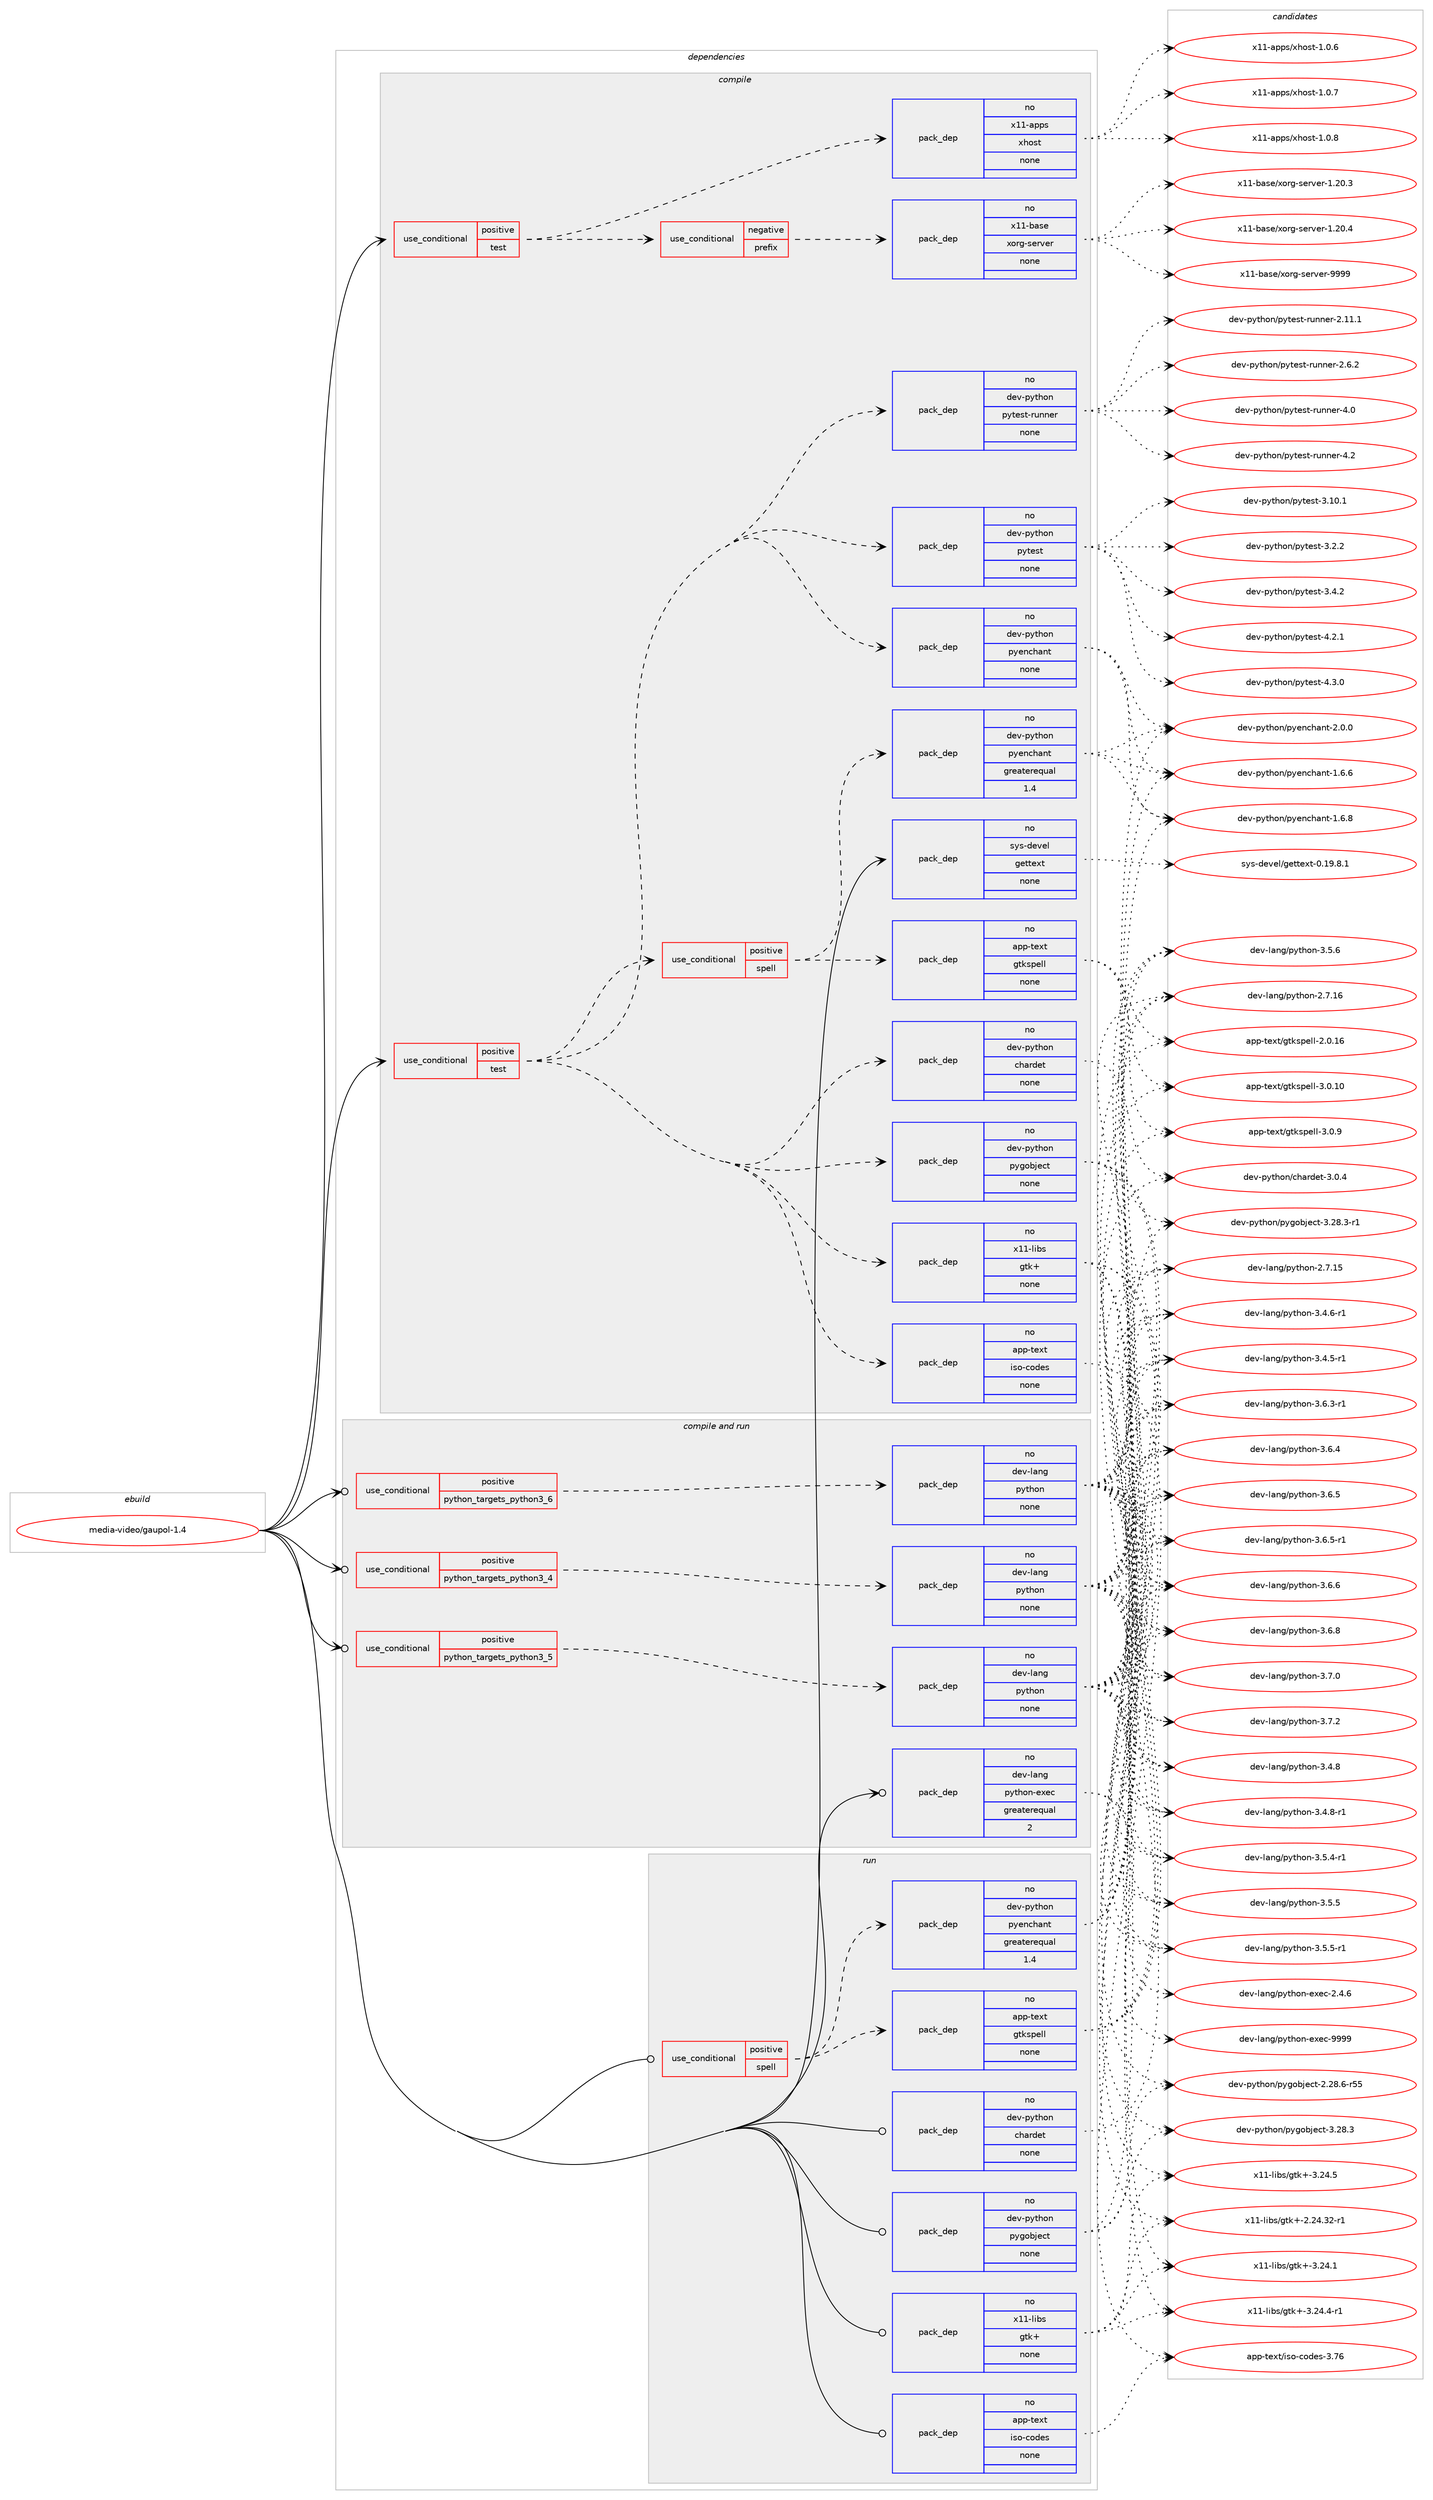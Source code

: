 digraph prolog {

# *************
# Graph options
# *************

newrank=true;
concentrate=true;
compound=true;
graph [rankdir=LR,fontname=Helvetica,fontsize=10,ranksep=1.5];#, ranksep=2.5, nodesep=0.2];
edge  [arrowhead=vee];
node  [fontname=Helvetica,fontsize=10];

# **********
# The ebuild
# **********

subgraph cluster_leftcol {
color=gray;
rank=same;
label=<<i>ebuild</i>>;
id [label="media-video/gaupol-1.4", color=red, width=4, href="../media-video/gaupol-1.4.svg"];
}

# ****************
# The dependencies
# ****************

subgraph cluster_midcol {
color=gray;
label=<<i>dependencies</i>>;
subgraph cluster_compile {
fillcolor="#eeeeee";
style=filled;
label=<<i>compile</i>>;
subgraph cond440106 {
dependency1637009 [label=<<TABLE BORDER="0" CELLBORDER="1" CELLSPACING="0" CELLPADDING="4"><TR><TD ROWSPAN="3" CELLPADDING="10">use_conditional</TD></TR><TR><TD>positive</TD></TR><TR><TD>test</TD></TR></TABLE>>, shape=none, color=red];
subgraph cond440107 {
dependency1637010 [label=<<TABLE BORDER="0" CELLBORDER="1" CELLSPACING="0" CELLPADDING="4"><TR><TD ROWSPAN="3" CELLPADDING="10">use_conditional</TD></TR><TR><TD>negative</TD></TR><TR><TD>prefix</TD></TR></TABLE>>, shape=none, color=red];
subgraph pack1170478 {
dependency1637011 [label=<<TABLE BORDER="0" CELLBORDER="1" CELLSPACING="0" CELLPADDING="4" WIDTH="220"><TR><TD ROWSPAN="6" CELLPADDING="30">pack_dep</TD></TR><TR><TD WIDTH="110">no</TD></TR><TR><TD>x11-base</TD></TR><TR><TD>xorg-server</TD></TR><TR><TD>none</TD></TR><TR><TD></TD></TR></TABLE>>, shape=none, color=blue];
}
dependency1637010:e -> dependency1637011:w [weight=20,style="dashed",arrowhead="vee"];
}
dependency1637009:e -> dependency1637010:w [weight=20,style="dashed",arrowhead="vee"];
subgraph pack1170479 {
dependency1637012 [label=<<TABLE BORDER="0" CELLBORDER="1" CELLSPACING="0" CELLPADDING="4" WIDTH="220"><TR><TD ROWSPAN="6" CELLPADDING="30">pack_dep</TD></TR><TR><TD WIDTH="110">no</TD></TR><TR><TD>x11-apps</TD></TR><TR><TD>xhost</TD></TR><TR><TD>none</TD></TR><TR><TD></TD></TR></TABLE>>, shape=none, color=blue];
}
dependency1637009:e -> dependency1637012:w [weight=20,style="dashed",arrowhead="vee"];
}
id:e -> dependency1637009:w [weight=20,style="solid",arrowhead="vee"];
subgraph cond440108 {
dependency1637013 [label=<<TABLE BORDER="0" CELLBORDER="1" CELLSPACING="0" CELLPADDING="4"><TR><TD ROWSPAN="3" CELLPADDING="10">use_conditional</TD></TR><TR><TD>positive</TD></TR><TR><TD>test</TD></TR></TABLE>>, shape=none, color=red];
subgraph pack1170480 {
dependency1637014 [label=<<TABLE BORDER="0" CELLBORDER="1" CELLSPACING="0" CELLPADDING="4" WIDTH="220"><TR><TD ROWSPAN="6" CELLPADDING="30">pack_dep</TD></TR><TR><TD WIDTH="110">no</TD></TR><TR><TD>app-text</TD></TR><TR><TD>iso-codes</TD></TR><TR><TD>none</TD></TR><TR><TD></TD></TR></TABLE>>, shape=none, color=blue];
}
dependency1637013:e -> dependency1637014:w [weight=20,style="dashed",arrowhead="vee"];
subgraph pack1170481 {
dependency1637015 [label=<<TABLE BORDER="0" CELLBORDER="1" CELLSPACING="0" CELLPADDING="4" WIDTH="220"><TR><TD ROWSPAN="6" CELLPADDING="30">pack_dep</TD></TR><TR><TD WIDTH="110">no</TD></TR><TR><TD>dev-python</TD></TR><TR><TD>chardet</TD></TR><TR><TD>none</TD></TR><TR><TD></TD></TR></TABLE>>, shape=none, color=blue];
}
dependency1637013:e -> dependency1637015:w [weight=20,style="dashed",arrowhead="vee"];
subgraph pack1170482 {
dependency1637016 [label=<<TABLE BORDER="0" CELLBORDER="1" CELLSPACING="0" CELLPADDING="4" WIDTH="220"><TR><TD ROWSPAN="6" CELLPADDING="30">pack_dep</TD></TR><TR><TD WIDTH="110">no</TD></TR><TR><TD>dev-python</TD></TR><TR><TD>pygobject</TD></TR><TR><TD>none</TD></TR><TR><TD></TD></TR></TABLE>>, shape=none, color=blue];
}
dependency1637013:e -> dependency1637016:w [weight=20,style="dashed",arrowhead="vee"];
subgraph pack1170483 {
dependency1637017 [label=<<TABLE BORDER="0" CELLBORDER="1" CELLSPACING="0" CELLPADDING="4" WIDTH="220"><TR><TD ROWSPAN="6" CELLPADDING="30">pack_dep</TD></TR><TR><TD WIDTH="110">no</TD></TR><TR><TD>x11-libs</TD></TR><TR><TD>gtk+</TD></TR><TR><TD>none</TD></TR><TR><TD></TD></TR></TABLE>>, shape=none, color=blue];
}
dependency1637013:e -> dependency1637017:w [weight=20,style="dashed",arrowhead="vee"];
subgraph cond440109 {
dependency1637018 [label=<<TABLE BORDER="0" CELLBORDER="1" CELLSPACING="0" CELLPADDING="4"><TR><TD ROWSPAN="3" CELLPADDING="10">use_conditional</TD></TR><TR><TD>positive</TD></TR><TR><TD>spell</TD></TR></TABLE>>, shape=none, color=red];
subgraph pack1170484 {
dependency1637019 [label=<<TABLE BORDER="0" CELLBORDER="1" CELLSPACING="0" CELLPADDING="4" WIDTH="220"><TR><TD ROWSPAN="6" CELLPADDING="30">pack_dep</TD></TR><TR><TD WIDTH="110">no</TD></TR><TR><TD>app-text</TD></TR><TR><TD>gtkspell</TD></TR><TR><TD>none</TD></TR><TR><TD></TD></TR></TABLE>>, shape=none, color=blue];
}
dependency1637018:e -> dependency1637019:w [weight=20,style="dashed",arrowhead="vee"];
subgraph pack1170485 {
dependency1637020 [label=<<TABLE BORDER="0" CELLBORDER="1" CELLSPACING="0" CELLPADDING="4" WIDTH="220"><TR><TD ROWSPAN="6" CELLPADDING="30">pack_dep</TD></TR><TR><TD WIDTH="110">no</TD></TR><TR><TD>dev-python</TD></TR><TR><TD>pyenchant</TD></TR><TR><TD>greaterequal</TD></TR><TR><TD>1.4</TD></TR></TABLE>>, shape=none, color=blue];
}
dependency1637018:e -> dependency1637020:w [weight=20,style="dashed",arrowhead="vee"];
}
dependency1637013:e -> dependency1637018:w [weight=20,style="dashed",arrowhead="vee"];
subgraph pack1170486 {
dependency1637021 [label=<<TABLE BORDER="0" CELLBORDER="1" CELLSPACING="0" CELLPADDING="4" WIDTH="220"><TR><TD ROWSPAN="6" CELLPADDING="30">pack_dep</TD></TR><TR><TD WIDTH="110">no</TD></TR><TR><TD>dev-python</TD></TR><TR><TD>pyenchant</TD></TR><TR><TD>none</TD></TR><TR><TD></TD></TR></TABLE>>, shape=none, color=blue];
}
dependency1637013:e -> dependency1637021:w [weight=20,style="dashed",arrowhead="vee"];
subgraph pack1170487 {
dependency1637022 [label=<<TABLE BORDER="0" CELLBORDER="1" CELLSPACING="0" CELLPADDING="4" WIDTH="220"><TR><TD ROWSPAN="6" CELLPADDING="30">pack_dep</TD></TR><TR><TD WIDTH="110">no</TD></TR><TR><TD>dev-python</TD></TR><TR><TD>pytest</TD></TR><TR><TD>none</TD></TR><TR><TD></TD></TR></TABLE>>, shape=none, color=blue];
}
dependency1637013:e -> dependency1637022:w [weight=20,style="dashed",arrowhead="vee"];
subgraph pack1170488 {
dependency1637023 [label=<<TABLE BORDER="0" CELLBORDER="1" CELLSPACING="0" CELLPADDING="4" WIDTH="220"><TR><TD ROWSPAN="6" CELLPADDING="30">pack_dep</TD></TR><TR><TD WIDTH="110">no</TD></TR><TR><TD>dev-python</TD></TR><TR><TD>pytest-runner</TD></TR><TR><TD>none</TD></TR><TR><TD></TD></TR></TABLE>>, shape=none, color=blue];
}
dependency1637013:e -> dependency1637023:w [weight=20,style="dashed",arrowhead="vee"];
}
id:e -> dependency1637013:w [weight=20,style="solid",arrowhead="vee"];
subgraph pack1170489 {
dependency1637024 [label=<<TABLE BORDER="0" CELLBORDER="1" CELLSPACING="0" CELLPADDING="4" WIDTH="220"><TR><TD ROWSPAN="6" CELLPADDING="30">pack_dep</TD></TR><TR><TD WIDTH="110">no</TD></TR><TR><TD>sys-devel</TD></TR><TR><TD>gettext</TD></TR><TR><TD>none</TD></TR><TR><TD></TD></TR></TABLE>>, shape=none, color=blue];
}
id:e -> dependency1637024:w [weight=20,style="solid",arrowhead="vee"];
}
subgraph cluster_compileandrun {
fillcolor="#eeeeee";
style=filled;
label=<<i>compile and run</i>>;
subgraph cond440110 {
dependency1637025 [label=<<TABLE BORDER="0" CELLBORDER="1" CELLSPACING="0" CELLPADDING="4"><TR><TD ROWSPAN="3" CELLPADDING="10">use_conditional</TD></TR><TR><TD>positive</TD></TR><TR><TD>python_targets_python3_4</TD></TR></TABLE>>, shape=none, color=red];
subgraph pack1170490 {
dependency1637026 [label=<<TABLE BORDER="0" CELLBORDER="1" CELLSPACING="0" CELLPADDING="4" WIDTH="220"><TR><TD ROWSPAN="6" CELLPADDING="30">pack_dep</TD></TR><TR><TD WIDTH="110">no</TD></TR><TR><TD>dev-lang</TD></TR><TR><TD>python</TD></TR><TR><TD>none</TD></TR><TR><TD></TD></TR></TABLE>>, shape=none, color=blue];
}
dependency1637025:e -> dependency1637026:w [weight=20,style="dashed",arrowhead="vee"];
}
id:e -> dependency1637025:w [weight=20,style="solid",arrowhead="odotvee"];
subgraph cond440111 {
dependency1637027 [label=<<TABLE BORDER="0" CELLBORDER="1" CELLSPACING="0" CELLPADDING="4"><TR><TD ROWSPAN="3" CELLPADDING="10">use_conditional</TD></TR><TR><TD>positive</TD></TR><TR><TD>python_targets_python3_5</TD></TR></TABLE>>, shape=none, color=red];
subgraph pack1170491 {
dependency1637028 [label=<<TABLE BORDER="0" CELLBORDER="1" CELLSPACING="0" CELLPADDING="4" WIDTH="220"><TR><TD ROWSPAN="6" CELLPADDING="30">pack_dep</TD></TR><TR><TD WIDTH="110">no</TD></TR><TR><TD>dev-lang</TD></TR><TR><TD>python</TD></TR><TR><TD>none</TD></TR><TR><TD></TD></TR></TABLE>>, shape=none, color=blue];
}
dependency1637027:e -> dependency1637028:w [weight=20,style="dashed",arrowhead="vee"];
}
id:e -> dependency1637027:w [weight=20,style="solid",arrowhead="odotvee"];
subgraph cond440112 {
dependency1637029 [label=<<TABLE BORDER="0" CELLBORDER="1" CELLSPACING="0" CELLPADDING="4"><TR><TD ROWSPAN="3" CELLPADDING="10">use_conditional</TD></TR><TR><TD>positive</TD></TR><TR><TD>python_targets_python3_6</TD></TR></TABLE>>, shape=none, color=red];
subgraph pack1170492 {
dependency1637030 [label=<<TABLE BORDER="0" CELLBORDER="1" CELLSPACING="0" CELLPADDING="4" WIDTH="220"><TR><TD ROWSPAN="6" CELLPADDING="30">pack_dep</TD></TR><TR><TD WIDTH="110">no</TD></TR><TR><TD>dev-lang</TD></TR><TR><TD>python</TD></TR><TR><TD>none</TD></TR><TR><TD></TD></TR></TABLE>>, shape=none, color=blue];
}
dependency1637029:e -> dependency1637030:w [weight=20,style="dashed",arrowhead="vee"];
}
id:e -> dependency1637029:w [weight=20,style="solid",arrowhead="odotvee"];
subgraph pack1170493 {
dependency1637031 [label=<<TABLE BORDER="0" CELLBORDER="1" CELLSPACING="0" CELLPADDING="4" WIDTH="220"><TR><TD ROWSPAN="6" CELLPADDING="30">pack_dep</TD></TR><TR><TD WIDTH="110">no</TD></TR><TR><TD>dev-lang</TD></TR><TR><TD>python-exec</TD></TR><TR><TD>greaterequal</TD></TR><TR><TD>2</TD></TR></TABLE>>, shape=none, color=blue];
}
id:e -> dependency1637031:w [weight=20,style="solid",arrowhead="odotvee"];
}
subgraph cluster_run {
fillcolor="#eeeeee";
style=filled;
label=<<i>run</i>>;
subgraph cond440113 {
dependency1637032 [label=<<TABLE BORDER="0" CELLBORDER="1" CELLSPACING="0" CELLPADDING="4"><TR><TD ROWSPAN="3" CELLPADDING="10">use_conditional</TD></TR><TR><TD>positive</TD></TR><TR><TD>spell</TD></TR></TABLE>>, shape=none, color=red];
subgraph pack1170494 {
dependency1637033 [label=<<TABLE BORDER="0" CELLBORDER="1" CELLSPACING="0" CELLPADDING="4" WIDTH="220"><TR><TD ROWSPAN="6" CELLPADDING="30">pack_dep</TD></TR><TR><TD WIDTH="110">no</TD></TR><TR><TD>app-text</TD></TR><TR><TD>gtkspell</TD></TR><TR><TD>none</TD></TR><TR><TD></TD></TR></TABLE>>, shape=none, color=blue];
}
dependency1637032:e -> dependency1637033:w [weight=20,style="dashed",arrowhead="vee"];
subgraph pack1170495 {
dependency1637034 [label=<<TABLE BORDER="0" CELLBORDER="1" CELLSPACING="0" CELLPADDING="4" WIDTH="220"><TR><TD ROWSPAN="6" CELLPADDING="30">pack_dep</TD></TR><TR><TD WIDTH="110">no</TD></TR><TR><TD>dev-python</TD></TR><TR><TD>pyenchant</TD></TR><TR><TD>greaterequal</TD></TR><TR><TD>1.4</TD></TR></TABLE>>, shape=none, color=blue];
}
dependency1637032:e -> dependency1637034:w [weight=20,style="dashed",arrowhead="vee"];
}
id:e -> dependency1637032:w [weight=20,style="solid",arrowhead="odot"];
subgraph pack1170496 {
dependency1637035 [label=<<TABLE BORDER="0" CELLBORDER="1" CELLSPACING="0" CELLPADDING="4" WIDTH="220"><TR><TD ROWSPAN="6" CELLPADDING="30">pack_dep</TD></TR><TR><TD WIDTH="110">no</TD></TR><TR><TD>app-text</TD></TR><TR><TD>iso-codes</TD></TR><TR><TD>none</TD></TR><TR><TD></TD></TR></TABLE>>, shape=none, color=blue];
}
id:e -> dependency1637035:w [weight=20,style="solid",arrowhead="odot"];
subgraph pack1170497 {
dependency1637036 [label=<<TABLE BORDER="0" CELLBORDER="1" CELLSPACING="0" CELLPADDING="4" WIDTH="220"><TR><TD ROWSPAN="6" CELLPADDING="30">pack_dep</TD></TR><TR><TD WIDTH="110">no</TD></TR><TR><TD>dev-python</TD></TR><TR><TD>chardet</TD></TR><TR><TD>none</TD></TR><TR><TD></TD></TR></TABLE>>, shape=none, color=blue];
}
id:e -> dependency1637036:w [weight=20,style="solid",arrowhead="odot"];
subgraph pack1170498 {
dependency1637037 [label=<<TABLE BORDER="0" CELLBORDER="1" CELLSPACING="0" CELLPADDING="4" WIDTH="220"><TR><TD ROWSPAN="6" CELLPADDING="30">pack_dep</TD></TR><TR><TD WIDTH="110">no</TD></TR><TR><TD>dev-python</TD></TR><TR><TD>pygobject</TD></TR><TR><TD>none</TD></TR><TR><TD></TD></TR></TABLE>>, shape=none, color=blue];
}
id:e -> dependency1637037:w [weight=20,style="solid",arrowhead="odot"];
subgraph pack1170499 {
dependency1637038 [label=<<TABLE BORDER="0" CELLBORDER="1" CELLSPACING="0" CELLPADDING="4" WIDTH="220"><TR><TD ROWSPAN="6" CELLPADDING="30">pack_dep</TD></TR><TR><TD WIDTH="110">no</TD></TR><TR><TD>x11-libs</TD></TR><TR><TD>gtk+</TD></TR><TR><TD>none</TD></TR><TR><TD></TD></TR></TABLE>>, shape=none, color=blue];
}
id:e -> dependency1637038:w [weight=20,style="solid",arrowhead="odot"];
}
}

# **************
# The candidates
# **************

subgraph cluster_choices {
rank=same;
color=gray;
label=<<i>candidates</i>>;

subgraph choice1170478 {
color=black;
nodesep=1;
choice1204949459897115101471201111141034511510111411810111445494650484651 [label="x11-base/xorg-server-1.20.3", color=red, width=4,href="../x11-base/xorg-server-1.20.3.svg"];
choice1204949459897115101471201111141034511510111411810111445494650484652 [label="x11-base/xorg-server-1.20.4", color=red, width=4,href="../x11-base/xorg-server-1.20.4.svg"];
choice120494945989711510147120111114103451151011141181011144557575757 [label="x11-base/xorg-server-9999", color=red, width=4,href="../x11-base/xorg-server-9999.svg"];
dependency1637011:e -> choice1204949459897115101471201111141034511510111411810111445494650484651:w [style=dotted,weight="100"];
dependency1637011:e -> choice1204949459897115101471201111141034511510111411810111445494650484652:w [style=dotted,weight="100"];
dependency1637011:e -> choice120494945989711510147120111114103451151011141181011144557575757:w [style=dotted,weight="100"];
}
subgraph choice1170479 {
color=black;
nodesep=1;
choice1204949459711211211547120104111115116454946484654 [label="x11-apps/xhost-1.0.6", color=red, width=4,href="../x11-apps/xhost-1.0.6.svg"];
choice1204949459711211211547120104111115116454946484655 [label="x11-apps/xhost-1.0.7", color=red, width=4,href="../x11-apps/xhost-1.0.7.svg"];
choice1204949459711211211547120104111115116454946484656 [label="x11-apps/xhost-1.0.8", color=red, width=4,href="../x11-apps/xhost-1.0.8.svg"];
dependency1637012:e -> choice1204949459711211211547120104111115116454946484654:w [style=dotted,weight="100"];
dependency1637012:e -> choice1204949459711211211547120104111115116454946484655:w [style=dotted,weight="100"];
dependency1637012:e -> choice1204949459711211211547120104111115116454946484656:w [style=dotted,weight="100"];
}
subgraph choice1170480 {
color=black;
nodesep=1;
choice97112112451161011201164710511511145991111001011154551465554 [label="app-text/iso-codes-3.76", color=red, width=4,href="../app-text/iso-codes-3.76.svg"];
dependency1637014:e -> choice97112112451161011201164710511511145991111001011154551465554:w [style=dotted,weight="100"];
}
subgraph choice1170481 {
color=black;
nodesep=1;
choice10010111845112121116104111110479910497114100101116455146484652 [label="dev-python/chardet-3.0.4", color=red, width=4,href="../dev-python/chardet-3.0.4.svg"];
dependency1637015:e -> choice10010111845112121116104111110479910497114100101116455146484652:w [style=dotted,weight="100"];
}
subgraph choice1170482 {
color=black;
nodesep=1;
choice1001011184511212111610411111047112121103111981061019911645504650564654451145353 [label="dev-python/pygobject-2.28.6-r55", color=red, width=4,href="../dev-python/pygobject-2.28.6-r55.svg"];
choice1001011184511212111610411111047112121103111981061019911645514650564651 [label="dev-python/pygobject-3.28.3", color=red, width=4,href="../dev-python/pygobject-3.28.3.svg"];
choice10010111845112121116104111110471121211031119810610199116455146505646514511449 [label="dev-python/pygobject-3.28.3-r1", color=red, width=4,href="../dev-python/pygobject-3.28.3-r1.svg"];
dependency1637016:e -> choice1001011184511212111610411111047112121103111981061019911645504650564654451145353:w [style=dotted,weight="100"];
dependency1637016:e -> choice1001011184511212111610411111047112121103111981061019911645514650564651:w [style=dotted,weight="100"];
dependency1637016:e -> choice10010111845112121116104111110471121211031119810610199116455146505646514511449:w [style=dotted,weight="100"];
}
subgraph choice1170483 {
color=black;
nodesep=1;
choice12049494510810598115471031161074345504650524651504511449 [label="x11-libs/gtk+-2.24.32-r1", color=red, width=4,href="../x11-libs/gtk+-2.24.32-r1.svg"];
choice12049494510810598115471031161074345514650524649 [label="x11-libs/gtk+-3.24.1", color=red, width=4,href="../x11-libs/gtk+-3.24.1.svg"];
choice120494945108105981154710311610743455146505246524511449 [label="x11-libs/gtk+-3.24.4-r1", color=red, width=4,href="../x11-libs/gtk+-3.24.4-r1.svg"];
choice12049494510810598115471031161074345514650524653 [label="x11-libs/gtk+-3.24.5", color=red, width=4,href="../x11-libs/gtk+-3.24.5.svg"];
dependency1637017:e -> choice12049494510810598115471031161074345504650524651504511449:w [style=dotted,weight="100"];
dependency1637017:e -> choice12049494510810598115471031161074345514650524649:w [style=dotted,weight="100"];
dependency1637017:e -> choice120494945108105981154710311610743455146505246524511449:w [style=dotted,weight="100"];
dependency1637017:e -> choice12049494510810598115471031161074345514650524653:w [style=dotted,weight="100"];
}
subgraph choice1170484 {
color=black;
nodesep=1;
choice97112112451161011201164710311610711511210110810845504648464954 [label="app-text/gtkspell-2.0.16", color=red, width=4,href="../app-text/gtkspell-2.0.16.svg"];
choice97112112451161011201164710311610711511210110810845514648464948 [label="app-text/gtkspell-3.0.10", color=red, width=4,href="../app-text/gtkspell-3.0.10.svg"];
choice971121124511610112011647103116107115112101108108455146484657 [label="app-text/gtkspell-3.0.9", color=red, width=4,href="../app-text/gtkspell-3.0.9.svg"];
dependency1637019:e -> choice97112112451161011201164710311610711511210110810845504648464954:w [style=dotted,weight="100"];
dependency1637019:e -> choice97112112451161011201164710311610711511210110810845514648464948:w [style=dotted,weight="100"];
dependency1637019:e -> choice971121124511610112011647103116107115112101108108455146484657:w [style=dotted,weight="100"];
}
subgraph choice1170485 {
color=black;
nodesep=1;
choice10010111845112121116104111110471121211011109910497110116454946544654 [label="dev-python/pyenchant-1.6.6", color=red, width=4,href="../dev-python/pyenchant-1.6.6.svg"];
choice10010111845112121116104111110471121211011109910497110116454946544656 [label="dev-python/pyenchant-1.6.8", color=red, width=4,href="../dev-python/pyenchant-1.6.8.svg"];
choice10010111845112121116104111110471121211011109910497110116455046484648 [label="dev-python/pyenchant-2.0.0", color=red, width=4,href="../dev-python/pyenchant-2.0.0.svg"];
dependency1637020:e -> choice10010111845112121116104111110471121211011109910497110116454946544654:w [style=dotted,weight="100"];
dependency1637020:e -> choice10010111845112121116104111110471121211011109910497110116454946544656:w [style=dotted,weight="100"];
dependency1637020:e -> choice10010111845112121116104111110471121211011109910497110116455046484648:w [style=dotted,weight="100"];
}
subgraph choice1170486 {
color=black;
nodesep=1;
choice10010111845112121116104111110471121211011109910497110116454946544654 [label="dev-python/pyenchant-1.6.6", color=red, width=4,href="../dev-python/pyenchant-1.6.6.svg"];
choice10010111845112121116104111110471121211011109910497110116454946544656 [label="dev-python/pyenchant-1.6.8", color=red, width=4,href="../dev-python/pyenchant-1.6.8.svg"];
choice10010111845112121116104111110471121211011109910497110116455046484648 [label="dev-python/pyenchant-2.0.0", color=red, width=4,href="../dev-python/pyenchant-2.0.0.svg"];
dependency1637021:e -> choice10010111845112121116104111110471121211011109910497110116454946544654:w [style=dotted,weight="100"];
dependency1637021:e -> choice10010111845112121116104111110471121211011109910497110116454946544656:w [style=dotted,weight="100"];
dependency1637021:e -> choice10010111845112121116104111110471121211011109910497110116455046484648:w [style=dotted,weight="100"];
}
subgraph choice1170487 {
color=black;
nodesep=1;
choice100101118451121211161041111104711212111610111511645514649484649 [label="dev-python/pytest-3.10.1", color=red, width=4,href="../dev-python/pytest-3.10.1.svg"];
choice1001011184511212111610411111047112121116101115116455146504650 [label="dev-python/pytest-3.2.2", color=red, width=4,href="../dev-python/pytest-3.2.2.svg"];
choice1001011184511212111610411111047112121116101115116455146524650 [label="dev-python/pytest-3.4.2", color=red, width=4,href="../dev-python/pytest-3.4.2.svg"];
choice1001011184511212111610411111047112121116101115116455246504649 [label="dev-python/pytest-4.2.1", color=red, width=4,href="../dev-python/pytest-4.2.1.svg"];
choice1001011184511212111610411111047112121116101115116455246514648 [label="dev-python/pytest-4.3.0", color=red, width=4,href="../dev-python/pytest-4.3.0.svg"];
dependency1637022:e -> choice100101118451121211161041111104711212111610111511645514649484649:w [style=dotted,weight="100"];
dependency1637022:e -> choice1001011184511212111610411111047112121116101115116455146504650:w [style=dotted,weight="100"];
dependency1637022:e -> choice1001011184511212111610411111047112121116101115116455146524650:w [style=dotted,weight="100"];
dependency1637022:e -> choice1001011184511212111610411111047112121116101115116455246504649:w [style=dotted,weight="100"];
dependency1637022:e -> choice1001011184511212111610411111047112121116101115116455246514648:w [style=dotted,weight="100"];
}
subgraph choice1170488 {
color=black;
nodesep=1;
choice10010111845112121116104111110471121211161011151164511411711011010111445504649494649 [label="dev-python/pytest-runner-2.11.1", color=red, width=4,href="../dev-python/pytest-runner-2.11.1.svg"];
choice100101118451121211161041111104711212111610111511645114117110110101114455046544650 [label="dev-python/pytest-runner-2.6.2", color=red, width=4,href="../dev-python/pytest-runner-2.6.2.svg"];
choice10010111845112121116104111110471121211161011151164511411711011010111445524648 [label="dev-python/pytest-runner-4.0", color=red, width=4,href="../dev-python/pytest-runner-4.0.svg"];
choice10010111845112121116104111110471121211161011151164511411711011010111445524650 [label="dev-python/pytest-runner-4.2", color=red, width=4,href="../dev-python/pytest-runner-4.2.svg"];
dependency1637023:e -> choice10010111845112121116104111110471121211161011151164511411711011010111445504649494649:w [style=dotted,weight="100"];
dependency1637023:e -> choice100101118451121211161041111104711212111610111511645114117110110101114455046544650:w [style=dotted,weight="100"];
dependency1637023:e -> choice10010111845112121116104111110471121211161011151164511411711011010111445524648:w [style=dotted,weight="100"];
dependency1637023:e -> choice10010111845112121116104111110471121211161011151164511411711011010111445524650:w [style=dotted,weight="100"];
}
subgraph choice1170489 {
color=black;
nodesep=1;
choice1151211154510010111810110847103101116116101120116454846495746564649 [label="sys-devel/gettext-0.19.8.1", color=red, width=4,href="../sys-devel/gettext-0.19.8.1.svg"];
dependency1637024:e -> choice1151211154510010111810110847103101116116101120116454846495746564649:w [style=dotted,weight="100"];
}
subgraph choice1170490 {
color=black;
nodesep=1;
choice10010111845108971101034711212111610411111045504655464953 [label="dev-lang/python-2.7.15", color=red, width=4,href="../dev-lang/python-2.7.15.svg"];
choice10010111845108971101034711212111610411111045504655464954 [label="dev-lang/python-2.7.16", color=red, width=4,href="../dev-lang/python-2.7.16.svg"];
choice1001011184510897110103471121211161041111104551465246534511449 [label="dev-lang/python-3.4.5-r1", color=red, width=4,href="../dev-lang/python-3.4.5-r1.svg"];
choice1001011184510897110103471121211161041111104551465246544511449 [label="dev-lang/python-3.4.6-r1", color=red, width=4,href="../dev-lang/python-3.4.6-r1.svg"];
choice100101118451089711010347112121116104111110455146524656 [label="dev-lang/python-3.4.8", color=red, width=4,href="../dev-lang/python-3.4.8.svg"];
choice1001011184510897110103471121211161041111104551465246564511449 [label="dev-lang/python-3.4.8-r1", color=red, width=4,href="../dev-lang/python-3.4.8-r1.svg"];
choice1001011184510897110103471121211161041111104551465346524511449 [label="dev-lang/python-3.5.4-r1", color=red, width=4,href="../dev-lang/python-3.5.4-r1.svg"];
choice100101118451089711010347112121116104111110455146534653 [label="dev-lang/python-3.5.5", color=red, width=4,href="../dev-lang/python-3.5.5.svg"];
choice1001011184510897110103471121211161041111104551465346534511449 [label="dev-lang/python-3.5.5-r1", color=red, width=4,href="../dev-lang/python-3.5.5-r1.svg"];
choice100101118451089711010347112121116104111110455146534654 [label="dev-lang/python-3.5.6", color=red, width=4,href="../dev-lang/python-3.5.6.svg"];
choice1001011184510897110103471121211161041111104551465446514511449 [label="dev-lang/python-3.6.3-r1", color=red, width=4,href="../dev-lang/python-3.6.3-r1.svg"];
choice100101118451089711010347112121116104111110455146544652 [label="dev-lang/python-3.6.4", color=red, width=4,href="../dev-lang/python-3.6.4.svg"];
choice100101118451089711010347112121116104111110455146544653 [label="dev-lang/python-3.6.5", color=red, width=4,href="../dev-lang/python-3.6.5.svg"];
choice1001011184510897110103471121211161041111104551465446534511449 [label="dev-lang/python-3.6.5-r1", color=red, width=4,href="../dev-lang/python-3.6.5-r1.svg"];
choice100101118451089711010347112121116104111110455146544654 [label="dev-lang/python-3.6.6", color=red, width=4,href="../dev-lang/python-3.6.6.svg"];
choice100101118451089711010347112121116104111110455146544656 [label="dev-lang/python-3.6.8", color=red, width=4,href="../dev-lang/python-3.6.8.svg"];
choice100101118451089711010347112121116104111110455146554648 [label="dev-lang/python-3.7.0", color=red, width=4,href="../dev-lang/python-3.7.0.svg"];
choice100101118451089711010347112121116104111110455146554650 [label="dev-lang/python-3.7.2", color=red, width=4,href="../dev-lang/python-3.7.2.svg"];
dependency1637026:e -> choice10010111845108971101034711212111610411111045504655464953:w [style=dotted,weight="100"];
dependency1637026:e -> choice10010111845108971101034711212111610411111045504655464954:w [style=dotted,weight="100"];
dependency1637026:e -> choice1001011184510897110103471121211161041111104551465246534511449:w [style=dotted,weight="100"];
dependency1637026:e -> choice1001011184510897110103471121211161041111104551465246544511449:w [style=dotted,weight="100"];
dependency1637026:e -> choice100101118451089711010347112121116104111110455146524656:w [style=dotted,weight="100"];
dependency1637026:e -> choice1001011184510897110103471121211161041111104551465246564511449:w [style=dotted,weight="100"];
dependency1637026:e -> choice1001011184510897110103471121211161041111104551465346524511449:w [style=dotted,weight="100"];
dependency1637026:e -> choice100101118451089711010347112121116104111110455146534653:w [style=dotted,weight="100"];
dependency1637026:e -> choice1001011184510897110103471121211161041111104551465346534511449:w [style=dotted,weight="100"];
dependency1637026:e -> choice100101118451089711010347112121116104111110455146534654:w [style=dotted,weight="100"];
dependency1637026:e -> choice1001011184510897110103471121211161041111104551465446514511449:w [style=dotted,weight="100"];
dependency1637026:e -> choice100101118451089711010347112121116104111110455146544652:w [style=dotted,weight="100"];
dependency1637026:e -> choice100101118451089711010347112121116104111110455146544653:w [style=dotted,weight="100"];
dependency1637026:e -> choice1001011184510897110103471121211161041111104551465446534511449:w [style=dotted,weight="100"];
dependency1637026:e -> choice100101118451089711010347112121116104111110455146544654:w [style=dotted,weight="100"];
dependency1637026:e -> choice100101118451089711010347112121116104111110455146544656:w [style=dotted,weight="100"];
dependency1637026:e -> choice100101118451089711010347112121116104111110455146554648:w [style=dotted,weight="100"];
dependency1637026:e -> choice100101118451089711010347112121116104111110455146554650:w [style=dotted,weight="100"];
}
subgraph choice1170491 {
color=black;
nodesep=1;
choice10010111845108971101034711212111610411111045504655464953 [label="dev-lang/python-2.7.15", color=red, width=4,href="../dev-lang/python-2.7.15.svg"];
choice10010111845108971101034711212111610411111045504655464954 [label="dev-lang/python-2.7.16", color=red, width=4,href="../dev-lang/python-2.7.16.svg"];
choice1001011184510897110103471121211161041111104551465246534511449 [label="dev-lang/python-3.4.5-r1", color=red, width=4,href="../dev-lang/python-3.4.5-r1.svg"];
choice1001011184510897110103471121211161041111104551465246544511449 [label="dev-lang/python-3.4.6-r1", color=red, width=4,href="../dev-lang/python-3.4.6-r1.svg"];
choice100101118451089711010347112121116104111110455146524656 [label="dev-lang/python-3.4.8", color=red, width=4,href="../dev-lang/python-3.4.8.svg"];
choice1001011184510897110103471121211161041111104551465246564511449 [label="dev-lang/python-3.4.8-r1", color=red, width=4,href="../dev-lang/python-3.4.8-r1.svg"];
choice1001011184510897110103471121211161041111104551465346524511449 [label="dev-lang/python-3.5.4-r1", color=red, width=4,href="../dev-lang/python-3.5.4-r1.svg"];
choice100101118451089711010347112121116104111110455146534653 [label="dev-lang/python-3.5.5", color=red, width=4,href="../dev-lang/python-3.5.5.svg"];
choice1001011184510897110103471121211161041111104551465346534511449 [label="dev-lang/python-3.5.5-r1", color=red, width=4,href="../dev-lang/python-3.5.5-r1.svg"];
choice100101118451089711010347112121116104111110455146534654 [label="dev-lang/python-3.5.6", color=red, width=4,href="../dev-lang/python-3.5.6.svg"];
choice1001011184510897110103471121211161041111104551465446514511449 [label="dev-lang/python-3.6.3-r1", color=red, width=4,href="../dev-lang/python-3.6.3-r1.svg"];
choice100101118451089711010347112121116104111110455146544652 [label="dev-lang/python-3.6.4", color=red, width=4,href="../dev-lang/python-3.6.4.svg"];
choice100101118451089711010347112121116104111110455146544653 [label="dev-lang/python-3.6.5", color=red, width=4,href="../dev-lang/python-3.6.5.svg"];
choice1001011184510897110103471121211161041111104551465446534511449 [label="dev-lang/python-3.6.5-r1", color=red, width=4,href="../dev-lang/python-3.6.5-r1.svg"];
choice100101118451089711010347112121116104111110455146544654 [label="dev-lang/python-3.6.6", color=red, width=4,href="../dev-lang/python-3.6.6.svg"];
choice100101118451089711010347112121116104111110455146544656 [label="dev-lang/python-3.6.8", color=red, width=4,href="../dev-lang/python-3.6.8.svg"];
choice100101118451089711010347112121116104111110455146554648 [label="dev-lang/python-3.7.0", color=red, width=4,href="../dev-lang/python-3.7.0.svg"];
choice100101118451089711010347112121116104111110455146554650 [label="dev-lang/python-3.7.2", color=red, width=4,href="../dev-lang/python-3.7.2.svg"];
dependency1637028:e -> choice10010111845108971101034711212111610411111045504655464953:w [style=dotted,weight="100"];
dependency1637028:e -> choice10010111845108971101034711212111610411111045504655464954:w [style=dotted,weight="100"];
dependency1637028:e -> choice1001011184510897110103471121211161041111104551465246534511449:w [style=dotted,weight="100"];
dependency1637028:e -> choice1001011184510897110103471121211161041111104551465246544511449:w [style=dotted,weight="100"];
dependency1637028:e -> choice100101118451089711010347112121116104111110455146524656:w [style=dotted,weight="100"];
dependency1637028:e -> choice1001011184510897110103471121211161041111104551465246564511449:w [style=dotted,weight="100"];
dependency1637028:e -> choice1001011184510897110103471121211161041111104551465346524511449:w [style=dotted,weight="100"];
dependency1637028:e -> choice100101118451089711010347112121116104111110455146534653:w [style=dotted,weight="100"];
dependency1637028:e -> choice1001011184510897110103471121211161041111104551465346534511449:w [style=dotted,weight="100"];
dependency1637028:e -> choice100101118451089711010347112121116104111110455146534654:w [style=dotted,weight="100"];
dependency1637028:e -> choice1001011184510897110103471121211161041111104551465446514511449:w [style=dotted,weight="100"];
dependency1637028:e -> choice100101118451089711010347112121116104111110455146544652:w [style=dotted,weight="100"];
dependency1637028:e -> choice100101118451089711010347112121116104111110455146544653:w [style=dotted,weight="100"];
dependency1637028:e -> choice1001011184510897110103471121211161041111104551465446534511449:w [style=dotted,weight="100"];
dependency1637028:e -> choice100101118451089711010347112121116104111110455146544654:w [style=dotted,weight="100"];
dependency1637028:e -> choice100101118451089711010347112121116104111110455146544656:w [style=dotted,weight="100"];
dependency1637028:e -> choice100101118451089711010347112121116104111110455146554648:w [style=dotted,weight="100"];
dependency1637028:e -> choice100101118451089711010347112121116104111110455146554650:w [style=dotted,weight="100"];
}
subgraph choice1170492 {
color=black;
nodesep=1;
choice10010111845108971101034711212111610411111045504655464953 [label="dev-lang/python-2.7.15", color=red, width=4,href="../dev-lang/python-2.7.15.svg"];
choice10010111845108971101034711212111610411111045504655464954 [label="dev-lang/python-2.7.16", color=red, width=4,href="../dev-lang/python-2.7.16.svg"];
choice1001011184510897110103471121211161041111104551465246534511449 [label="dev-lang/python-3.4.5-r1", color=red, width=4,href="../dev-lang/python-3.4.5-r1.svg"];
choice1001011184510897110103471121211161041111104551465246544511449 [label="dev-lang/python-3.4.6-r1", color=red, width=4,href="../dev-lang/python-3.4.6-r1.svg"];
choice100101118451089711010347112121116104111110455146524656 [label="dev-lang/python-3.4.8", color=red, width=4,href="../dev-lang/python-3.4.8.svg"];
choice1001011184510897110103471121211161041111104551465246564511449 [label="dev-lang/python-3.4.8-r1", color=red, width=4,href="../dev-lang/python-3.4.8-r1.svg"];
choice1001011184510897110103471121211161041111104551465346524511449 [label="dev-lang/python-3.5.4-r1", color=red, width=4,href="../dev-lang/python-3.5.4-r1.svg"];
choice100101118451089711010347112121116104111110455146534653 [label="dev-lang/python-3.5.5", color=red, width=4,href="../dev-lang/python-3.5.5.svg"];
choice1001011184510897110103471121211161041111104551465346534511449 [label="dev-lang/python-3.5.5-r1", color=red, width=4,href="../dev-lang/python-3.5.5-r1.svg"];
choice100101118451089711010347112121116104111110455146534654 [label="dev-lang/python-3.5.6", color=red, width=4,href="../dev-lang/python-3.5.6.svg"];
choice1001011184510897110103471121211161041111104551465446514511449 [label="dev-lang/python-3.6.3-r1", color=red, width=4,href="../dev-lang/python-3.6.3-r1.svg"];
choice100101118451089711010347112121116104111110455146544652 [label="dev-lang/python-3.6.4", color=red, width=4,href="../dev-lang/python-3.6.4.svg"];
choice100101118451089711010347112121116104111110455146544653 [label="dev-lang/python-3.6.5", color=red, width=4,href="../dev-lang/python-3.6.5.svg"];
choice1001011184510897110103471121211161041111104551465446534511449 [label="dev-lang/python-3.6.5-r1", color=red, width=4,href="../dev-lang/python-3.6.5-r1.svg"];
choice100101118451089711010347112121116104111110455146544654 [label="dev-lang/python-3.6.6", color=red, width=4,href="../dev-lang/python-3.6.6.svg"];
choice100101118451089711010347112121116104111110455146544656 [label="dev-lang/python-3.6.8", color=red, width=4,href="../dev-lang/python-3.6.8.svg"];
choice100101118451089711010347112121116104111110455146554648 [label="dev-lang/python-3.7.0", color=red, width=4,href="../dev-lang/python-3.7.0.svg"];
choice100101118451089711010347112121116104111110455146554650 [label="dev-lang/python-3.7.2", color=red, width=4,href="../dev-lang/python-3.7.2.svg"];
dependency1637030:e -> choice10010111845108971101034711212111610411111045504655464953:w [style=dotted,weight="100"];
dependency1637030:e -> choice10010111845108971101034711212111610411111045504655464954:w [style=dotted,weight="100"];
dependency1637030:e -> choice1001011184510897110103471121211161041111104551465246534511449:w [style=dotted,weight="100"];
dependency1637030:e -> choice1001011184510897110103471121211161041111104551465246544511449:w [style=dotted,weight="100"];
dependency1637030:e -> choice100101118451089711010347112121116104111110455146524656:w [style=dotted,weight="100"];
dependency1637030:e -> choice1001011184510897110103471121211161041111104551465246564511449:w [style=dotted,weight="100"];
dependency1637030:e -> choice1001011184510897110103471121211161041111104551465346524511449:w [style=dotted,weight="100"];
dependency1637030:e -> choice100101118451089711010347112121116104111110455146534653:w [style=dotted,weight="100"];
dependency1637030:e -> choice1001011184510897110103471121211161041111104551465346534511449:w [style=dotted,weight="100"];
dependency1637030:e -> choice100101118451089711010347112121116104111110455146534654:w [style=dotted,weight="100"];
dependency1637030:e -> choice1001011184510897110103471121211161041111104551465446514511449:w [style=dotted,weight="100"];
dependency1637030:e -> choice100101118451089711010347112121116104111110455146544652:w [style=dotted,weight="100"];
dependency1637030:e -> choice100101118451089711010347112121116104111110455146544653:w [style=dotted,weight="100"];
dependency1637030:e -> choice1001011184510897110103471121211161041111104551465446534511449:w [style=dotted,weight="100"];
dependency1637030:e -> choice100101118451089711010347112121116104111110455146544654:w [style=dotted,weight="100"];
dependency1637030:e -> choice100101118451089711010347112121116104111110455146544656:w [style=dotted,weight="100"];
dependency1637030:e -> choice100101118451089711010347112121116104111110455146554648:w [style=dotted,weight="100"];
dependency1637030:e -> choice100101118451089711010347112121116104111110455146554650:w [style=dotted,weight="100"];
}
subgraph choice1170493 {
color=black;
nodesep=1;
choice1001011184510897110103471121211161041111104510112010199455046524654 [label="dev-lang/python-exec-2.4.6", color=red, width=4,href="../dev-lang/python-exec-2.4.6.svg"];
choice10010111845108971101034711212111610411111045101120101994557575757 [label="dev-lang/python-exec-9999", color=red, width=4,href="../dev-lang/python-exec-9999.svg"];
dependency1637031:e -> choice1001011184510897110103471121211161041111104510112010199455046524654:w [style=dotted,weight="100"];
dependency1637031:e -> choice10010111845108971101034711212111610411111045101120101994557575757:w [style=dotted,weight="100"];
}
subgraph choice1170494 {
color=black;
nodesep=1;
choice97112112451161011201164710311610711511210110810845504648464954 [label="app-text/gtkspell-2.0.16", color=red, width=4,href="../app-text/gtkspell-2.0.16.svg"];
choice97112112451161011201164710311610711511210110810845514648464948 [label="app-text/gtkspell-3.0.10", color=red, width=4,href="../app-text/gtkspell-3.0.10.svg"];
choice971121124511610112011647103116107115112101108108455146484657 [label="app-text/gtkspell-3.0.9", color=red, width=4,href="../app-text/gtkspell-3.0.9.svg"];
dependency1637033:e -> choice97112112451161011201164710311610711511210110810845504648464954:w [style=dotted,weight="100"];
dependency1637033:e -> choice97112112451161011201164710311610711511210110810845514648464948:w [style=dotted,weight="100"];
dependency1637033:e -> choice971121124511610112011647103116107115112101108108455146484657:w [style=dotted,weight="100"];
}
subgraph choice1170495 {
color=black;
nodesep=1;
choice10010111845112121116104111110471121211011109910497110116454946544654 [label="dev-python/pyenchant-1.6.6", color=red, width=4,href="../dev-python/pyenchant-1.6.6.svg"];
choice10010111845112121116104111110471121211011109910497110116454946544656 [label="dev-python/pyenchant-1.6.8", color=red, width=4,href="../dev-python/pyenchant-1.6.8.svg"];
choice10010111845112121116104111110471121211011109910497110116455046484648 [label="dev-python/pyenchant-2.0.0", color=red, width=4,href="../dev-python/pyenchant-2.0.0.svg"];
dependency1637034:e -> choice10010111845112121116104111110471121211011109910497110116454946544654:w [style=dotted,weight="100"];
dependency1637034:e -> choice10010111845112121116104111110471121211011109910497110116454946544656:w [style=dotted,weight="100"];
dependency1637034:e -> choice10010111845112121116104111110471121211011109910497110116455046484648:w [style=dotted,weight="100"];
}
subgraph choice1170496 {
color=black;
nodesep=1;
choice97112112451161011201164710511511145991111001011154551465554 [label="app-text/iso-codes-3.76", color=red, width=4,href="../app-text/iso-codes-3.76.svg"];
dependency1637035:e -> choice97112112451161011201164710511511145991111001011154551465554:w [style=dotted,weight="100"];
}
subgraph choice1170497 {
color=black;
nodesep=1;
choice10010111845112121116104111110479910497114100101116455146484652 [label="dev-python/chardet-3.0.4", color=red, width=4,href="../dev-python/chardet-3.0.4.svg"];
dependency1637036:e -> choice10010111845112121116104111110479910497114100101116455146484652:w [style=dotted,weight="100"];
}
subgraph choice1170498 {
color=black;
nodesep=1;
choice1001011184511212111610411111047112121103111981061019911645504650564654451145353 [label="dev-python/pygobject-2.28.6-r55", color=red, width=4,href="../dev-python/pygobject-2.28.6-r55.svg"];
choice1001011184511212111610411111047112121103111981061019911645514650564651 [label="dev-python/pygobject-3.28.3", color=red, width=4,href="../dev-python/pygobject-3.28.3.svg"];
choice10010111845112121116104111110471121211031119810610199116455146505646514511449 [label="dev-python/pygobject-3.28.3-r1", color=red, width=4,href="../dev-python/pygobject-3.28.3-r1.svg"];
dependency1637037:e -> choice1001011184511212111610411111047112121103111981061019911645504650564654451145353:w [style=dotted,weight="100"];
dependency1637037:e -> choice1001011184511212111610411111047112121103111981061019911645514650564651:w [style=dotted,weight="100"];
dependency1637037:e -> choice10010111845112121116104111110471121211031119810610199116455146505646514511449:w [style=dotted,weight="100"];
}
subgraph choice1170499 {
color=black;
nodesep=1;
choice12049494510810598115471031161074345504650524651504511449 [label="x11-libs/gtk+-2.24.32-r1", color=red, width=4,href="../x11-libs/gtk+-2.24.32-r1.svg"];
choice12049494510810598115471031161074345514650524649 [label="x11-libs/gtk+-3.24.1", color=red, width=4,href="../x11-libs/gtk+-3.24.1.svg"];
choice120494945108105981154710311610743455146505246524511449 [label="x11-libs/gtk+-3.24.4-r1", color=red, width=4,href="../x11-libs/gtk+-3.24.4-r1.svg"];
choice12049494510810598115471031161074345514650524653 [label="x11-libs/gtk+-3.24.5", color=red, width=4,href="../x11-libs/gtk+-3.24.5.svg"];
dependency1637038:e -> choice12049494510810598115471031161074345504650524651504511449:w [style=dotted,weight="100"];
dependency1637038:e -> choice12049494510810598115471031161074345514650524649:w [style=dotted,weight="100"];
dependency1637038:e -> choice120494945108105981154710311610743455146505246524511449:w [style=dotted,weight="100"];
dependency1637038:e -> choice12049494510810598115471031161074345514650524653:w [style=dotted,weight="100"];
}
}

}
